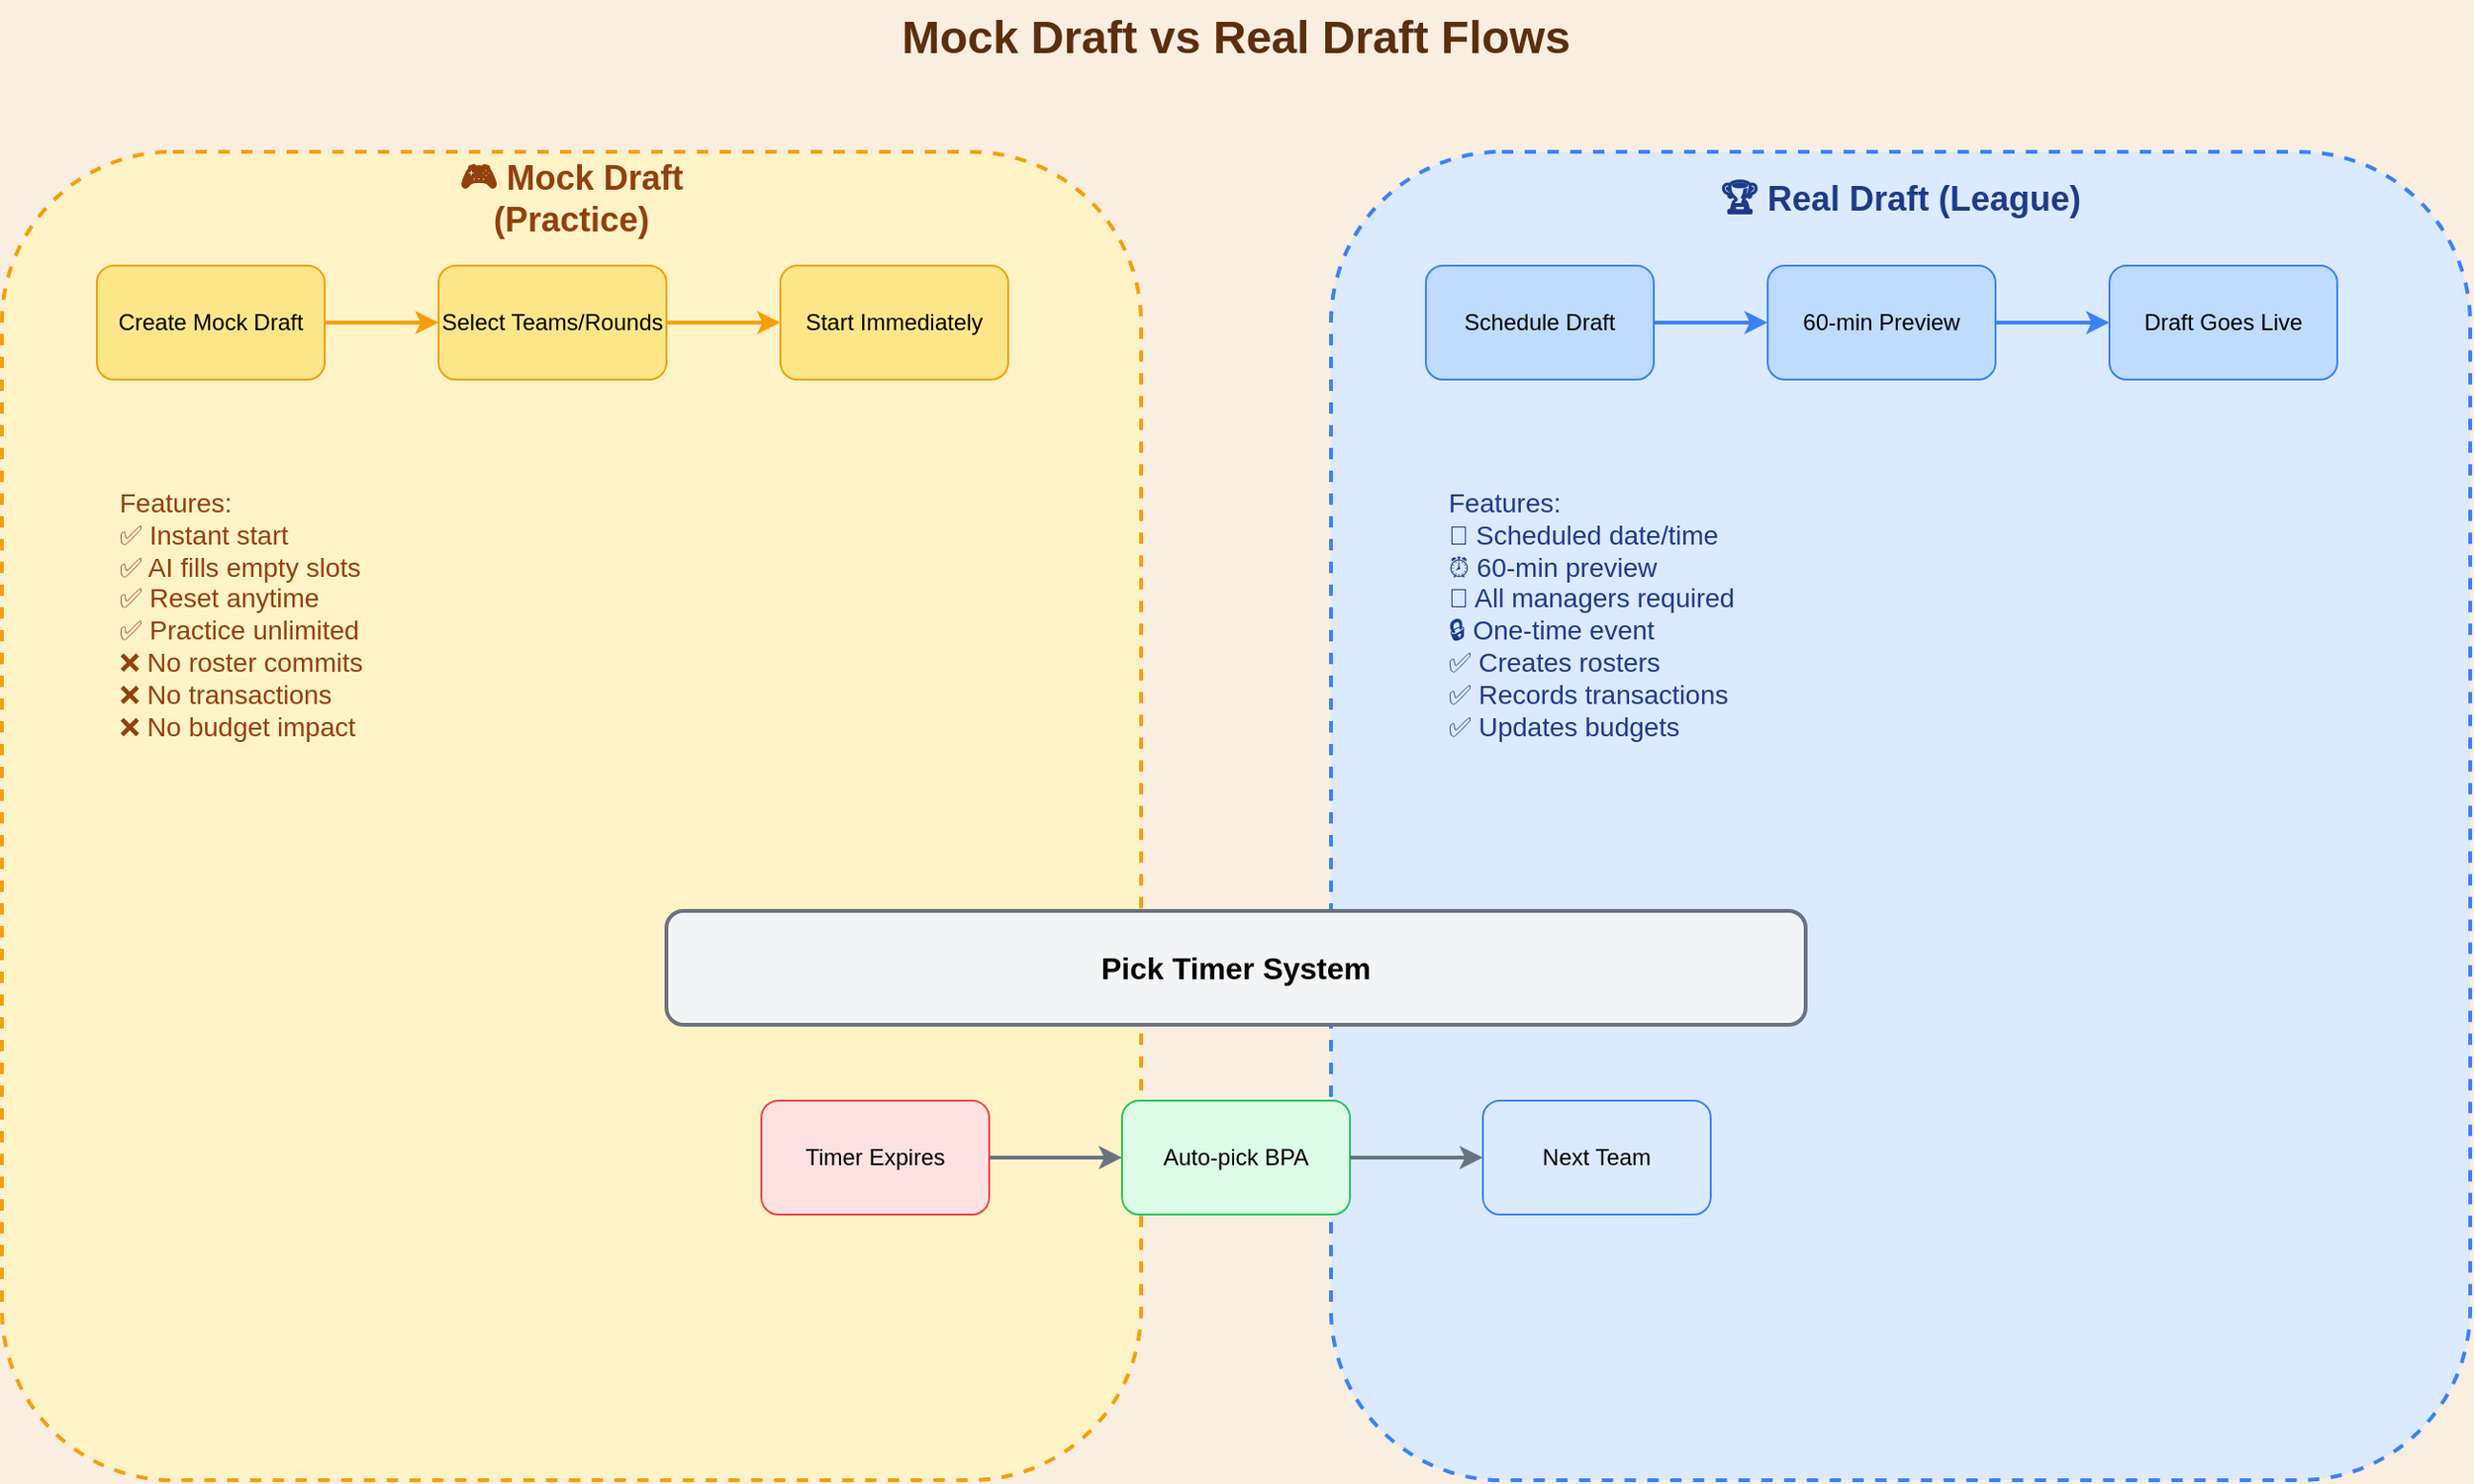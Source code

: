 <?xml version="1.0" encoding="UTF-8"?>
<mxfile version="24.7.0" type="device">
  <diagram name="Mock vs Real Draft Flows" id="draft-comparison">
    <mxGraphModel dx="1434" dy="766" grid="1" gridSize="10" guides="1" tooltips="1" connect="1" arrows="1" fold="1" page="1" pageScale="1" pageWidth="1400" pageHeight="900" background="#FAEEE1" math="0" shadow="0">
      <root>
        <mxCell id="0" />
        <mxCell id="1" parent="0" />
        
        <!-- Title -->
        <mxCell id="title" value="Mock Draft vs Real Draft Flows" style="text;html=1;strokeColor=none;fillColor=none;align=center;verticalAlign=middle;whiteSpace=wrap;rounded=0;fontSize=24;fontStyle=1;fontColor=#5B2E0F;" parent="1" vertex="1">
          <mxGeometry x="500" y="20" width="400" height="40" as="geometry" />
        </mxCell>
        
        <!-- Mock Draft Section -->
        <mxCell id="mock-section" value="" style="rounded=1;whiteSpace=wrap;html=1;fillColor=#FEF3C7;strokeColor=#F59E0B;strokeWidth=2;dashed=1;" parent="1" vertex="1">
          <mxGeometry x="50" y="100" width="600" height="700" as="geometry" />
        </mxCell>
        
        <mxCell id="mock-title" value="🎮 Mock Draft (Practice)" style="text;html=1;strokeColor=none;fillColor=none;align=center;verticalAlign=middle;whiteSpace=wrap;rounded=0;fontSize=18;fontStyle=1;fontColor=#92400E;" parent="1" vertex="1">
          <mxGeometry x="250" y="110" width="200" height="30" as="geometry" />
        </mxCell>
        
        <!-- Mock Draft Flow -->
        <mxCell id="mock-1" value="Create Mock Draft" style="rounded=1;whiteSpace=wrap;html=1;fillColor=#FDE68A;strokeColor=#F59E0B;" parent="1" vertex="1">
          <mxGeometry x="100" y="160" width="120" height="60" as="geometry" />
        </mxCell>
        
        <mxCell id="mock-2" value="Select Teams/Rounds" style="rounded=1;whiteSpace=wrap;html=1;fillColor=#FDE68A;strokeColor=#F59E0B;" parent="1" vertex="1">
          <mxGeometry x="280" y="160" width="120" height="60" as="geometry" />
        </mxCell>
        
        <mxCell id="mock-3" value="Start Immediately" style="rounded=1;whiteSpace=wrap;html=1;fillColor=#FDE68A;strokeColor=#F59E0B;" parent="1" vertex="1">
          <mxGeometry x="460" y="160" width="120" height="60" as="geometry" />
        </mxCell>
        
        <mxCell id="mock-arrow-1" value="" style="endArrow=classic;html=1;strokeColor=#F59E0B;strokeWidth=2;" parent="1" source="mock-1" target="mock-2" edge="1">
          <mxGeometry width="50" height="50" relative="1" as="geometry" />
        </mxCell>
        
        <mxCell id="mock-arrow-2" value="" style="endArrow=classic;html=1;strokeColor=#F59E0B;strokeWidth=2;" parent="1" source="mock-2" target="mock-3" edge="1">
          <mxGeometry width="50" height="50" relative="1" as="geometry" />
        </mxCell>
        
        <!-- Mock Features -->
        <mxCell id="mock-features" value="Features:&#xa;✅ Instant start&#xa;✅ AI fills empty slots&#xa;✅ Reset anytime&#xa;✅ Practice unlimited&#xa;❌ No roster commits&#xa;❌ No transactions&#xa;❌ No budget impact" style="text;html=1;strokeColor=none;fillColor=#FEF3C7;align=left;verticalAlign=top;whiteSpace=wrap;rounded=1;fontSize=14;fontColor=#92400E;spacingLeft=10;spacingTop=10;" parent="1" vertex="1">
          <mxGeometry x="100" y="260" width="200" height="180" as="geometry" />
        </mxCell>
        
        <!-- Real Draft Section -->
        <mxCell id="real-section" value="" style="rounded=1;whiteSpace=wrap;html=1;fillColor=#DBEAFE;strokeColor=#3B82F6;strokeWidth=2;dashed=1;" parent="1" vertex="1">
          <mxGeometry x="750" y="100" width="600" height="700" as="geometry" />
        </mxCell>
        
        <mxCell id="real-title" value="🏆 Real Draft (League)" style="text;html=1;strokeColor=none;fillColor=none;align=center;verticalAlign=middle;whiteSpace=wrap;rounded=0;fontSize=18;fontStyle=1;fontColor=#1E3A8A;" parent="1" vertex="1">
          <mxGeometry x="950" y="110" width="200" height="30" as="geometry" />
        </mxCell>
        
        <!-- Real Draft Flow -->
        <mxCell id="real-1" value="Schedule Draft" style="rounded=1;whiteSpace=wrap;html=1;fillColor=#BFDBFE;strokeColor=#3B82F6;" parent="1" vertex="1">
          <mxGeometry x="800" y="160" width="120" height="60" as="geometry" />
        </mxCell>
        
        <mxCell id="real-2" value="60-min Preview" style="rounded=1;whiteSpace=wrap;html=1;fillColor=#BFDBFE;strokeColor=#3B82F6;" parent="1" vertex="1">
          <mxGeometry x="980" y="160" width="120" height="60" as="geometry" />
        </mxCell>
        
        <mxCell id="real-3" value="Draft Goes Live" style="rounded=1;whiteSpace=wrap;html=1;fillColor=#BFDBFE;strokeColor=#3B82F6;" parent="1" vertex="1">
          <mxGeometry x="1160" y="160" width="120" height="60" as="geometry" />
        </mxCell>
        
        <mxCell id="real-arrow-1" value="" style="endArrow=classic;html=1;strokeColor=#3B82F6;strokeWidth=2;" parent="1" source="real-1" target="real-2" edge="1">
          <mxGeometry width="50" height="50" relative="1" as="geometry" />
        </mxCell>
        
        <mxCell id="real-arrow-2" value="" style="endArrow=classic;html=1;strokeColor=#3B82F6;strokeWidth=2;" parent="1" source="real-2" target="real-3" edge="1">
          <mxGeometry width="50" height="50" relative="1" as="geometry" />
        </mxCell>
        
        <!-- Real Features -->
        <mxCell id="real-features" value="Features:&#xa;📅 Scheduled date/time&#xa;⏰ 60-min preview&#xa;👥 All managers required&#xa;🔒 One-time event&#xa;✅ Creates rosters&#xa;✅ Records transactions&#xa;✅ Updates budgets" style="text;html=1;strokeColor=none;fillColor=#DBEAFE;align=left;verticalAlign=top;whiteSpace=wrap;rounded=1;fontSize=14;fontColor=#1E3A8A;spacingLeft=10;spacingTop=10;" parent="1" vertex="1">
          <mxGeometry x="800" y="260" width="200" height="180" as="geometry" />
        </mxCell>
        
        <!-- Timer System -->
        <mxCell id="timer-section" value="Pick Timer System" style="rounded=1;whiteSpace=wrap;html=1;fillColor=#F3F4F6;strokeColor=#6B7280;strokeWidth=2;fontSize=16;fontStyle=1;" parent="1" vertex="1">
          <mxGeometry x="400" y="500" width="600" height="60" as="geometry" />
        </mxCell>
        
        <mxCell id="timer-1" value="Timer Expires" style="rounded=1;whiteSpace=wrap;html=1;fillColor=#FEE2E2;strokeColor=#EF4444;" parent="1" vertex="1">
          <mxGeometry x="450" y="600" width="120" height="60" as="geometry" />
        </mxCell>
        
        <mxCell id="timer-2" value="Auto-pick BPA" style="rounded=1;whiteSpace=wrap;html=1;fillColor=#DCFCE7;strokeColor=#22C55E;" parent="1" vertex="1">
          <mxGeometry x="640" y="600" width="120" height="60" as="geometry" />
        </mxCell>
        
        <mxCell id="timer-3" value="Next Team" style="rounded=1;whiteSpace=wrap;html=1;fillColor=#DBEAFE;strokeColor=#3B82F6;" parent="1" vertex="1">
          <mxGeometry x="830" y="600" width="120" height="60" as="geometry" />
        </mxCell>
        
        <mxCell id="timer-arrow-1" value="" style="endArrow=classic;html=1;strokeColor=#6B7280;strokeWidth=2;" parent="1" source="timer-1" target="timer-2" edge="1">
          <mxGeometry width="50" height="50" relative="1" as="geometry" />
        </mxCell>
        
        <mxCell id="timer-arrow-2" value="" style="endArrow=classic;html=1;strokeColor=#6B7280;strokeWidth=2;" parent="1" source="timer-2" target="timer-3" edge="1">
          <mxGeometry width="50" height="50" relative="1" as="geometry" />
        </mxCell>
        
      </root>
    </mxGraphModel>
  </diagram>
</mxfile>
